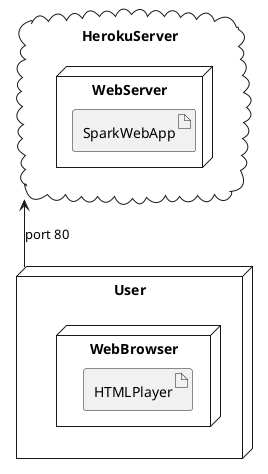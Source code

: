 @startuml depl
cloud HerokuServer{
    node WebServer{
        artifact SparkWebApp
    }
}

node User{
    node WebBrowser{
     artifact HTMLPlayer
    }
}

User -up-> HerokuServer: port 80

@enduml